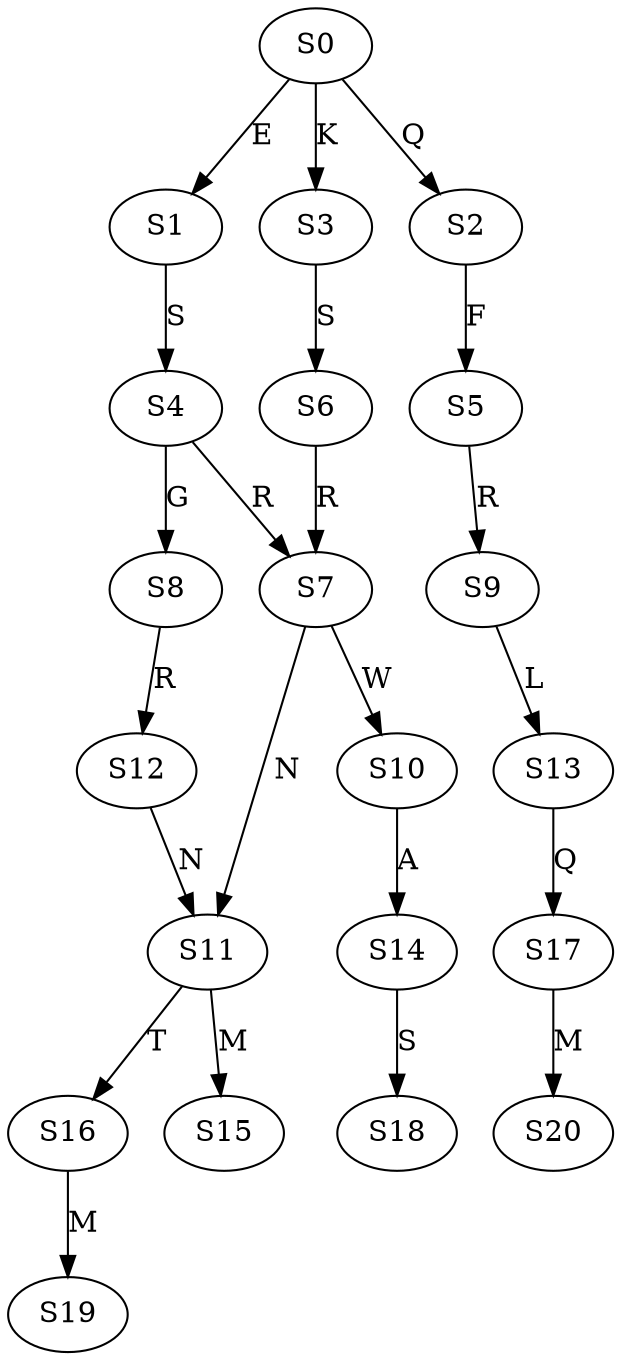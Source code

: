 strict digraph  {
	S0 -> S1 [ label = E ];
	S0 -> S2 [ label = Q ];
	S0 -> S3 [ label = K ];
	S1 -> S4 [ label = S ];
	S2 -> S5 [ label = F ];
	S3 -> S6 [ label = S ];
	S4 -> S7 [ label = R ];
	S4 -> S8 [ label = G ];
	S5 -> S9 [ label = R ];
	S6 -> S7 [ label = R ];
	S7 -> S10 [ label = W ];
	S7 -> S11 [ label = N ];
	S8 -> S12 [ label = R ];
	S9 -> S13 [ label = L ];
	S10 -> S14 [ label = A ];
	S11 -> S15 [ label = M ];
	S11 -> S16 [ label = T ];
	S12 -> S11 [ label = N ];
	S13 -> S17 [ label = Q ];
	S14 -> S18 [ label = S ];
	S16 -> S19 [ label = M ];
	S17 -> S20 [ label = M ];
}
